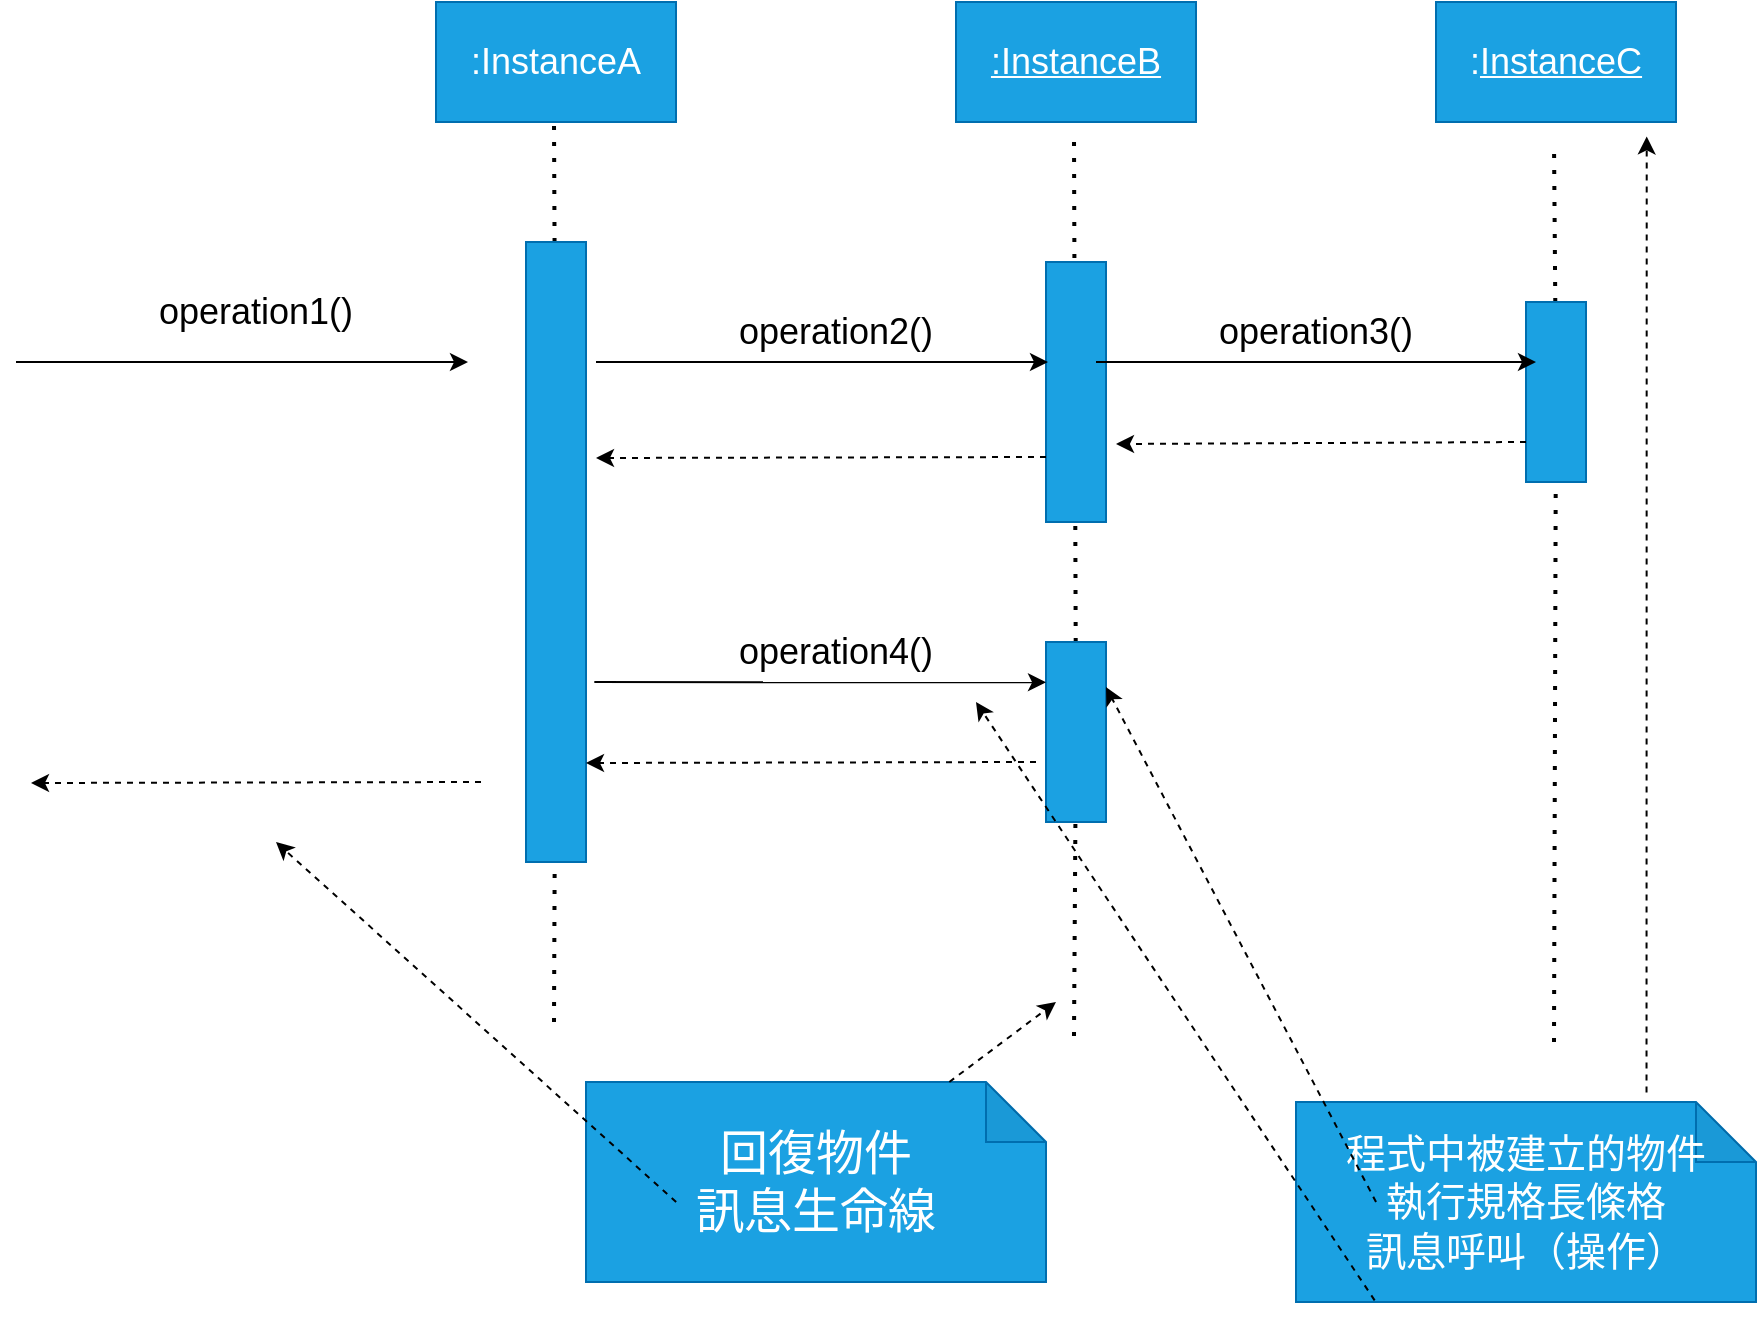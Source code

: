 <mxfile>
    <diagram id="W7xrt6OEyy4UiGxUC9ok" name="系統循序圖">
        <mxGraphModel dx="1103" dy="1163" grid="1" gridSize="10" guides="1" tooltips="1" connect="1" arrows="1" fold="1" page="1" pageScale="1" pageWidth="1654" pageHeight="2336" math="0" shadow="0">
            <root>
                <mxCell id="0"/>
                <mxCell id="1" parent="0"/>
                <mxCell id="2" value="&lt;font style=&quot;font-size: 18px;&quot;&gt;:InstanceA&lt;/font&gt;" style="rounded=0;whiteSpace=wrap;html=1;fillColor=#1ba1e2;fontColor=#ffffff;strokeColor=#006EAF;" vertex="1" parent="1">
                    <mxGeometry x="240" y="140" width="120" height="60" as="geometry"/>
                </mxCell>
                <mxCell id="3" value="&lt;font style=&quot;font-size: 18px;&quot;&gt;&lt;u&gt;:InstanceB&lt;/u&gt;&lt;/font&gt;" style="rounded=0;whiteSpace=wrap;html=1;fillColor=#1ba1e2;fontColor=#ffffff;strokeColor=#006EAF;" vertex="1" parent="1">
                    <mxGeometry x="500" y="140" width="120" height="60" as="geometry"/>
                </mxCell>
                <mxCell id="4" value="&lt;font style=&quot;font-size: 18px;&quot;&gt;:&lt;u&gt;InstanceC&lt;/u&gt;&lt;/font&gt;" style="rounded=0;whiteSpace=wrap;html=1;fillColor=#1ba1e2;fontColor=#ffffff;strokeColor=#006EAF;" vertex="1" parent="1">
                    <mxGeometry x="740" y="140" width="120" height="60" as="geometry"/>
                </mxCell>
                <mxCell id="5" value="" style="endArrow=none;dashed=1;html=1;dashPattern=1 3;strokeWidth=2;fontSize=18;startArrow=none;" edge="1" parent="1" source="8">
                    <mxGeometry width="50" height="50" relative="1" as="geometry">
                        <mxPoint x="299" y="650" as="sourcePoint"/>
                        <mxPoint x="299" y="200" as="targetPoint"/>
                    </mxGeometry>
                </mxCell>
                <mxCell id="6" value="" style="endArrow=none;dashed=1;html=1;dashPattern=1 3;strokeWidth=2;fontSize=18;startArrow=none;" edge="1" parent="1" source="14">
                    <mxGeometry width="50" height="50" relative="1" as="geometry">
                        <mxPoint x="559" y="657" as="sourcePoint"/>
                        <mxPoint x="559" y="207" as="targetPoint"/>
                    </mxGeometry>
                </mxCell>
                <mxCell id="7" value="" style="endArrow=none;dashed=1;html=1;dashPattern=1 3;strokeWidth=2;fontSize=18;startArrow=none;" edge="1" parent="1" source="26">
                    <mxGeometry width="50" height="50" relative="1" as="geometry">
                        <mxPoint x="799" y="660" as="sourcePoint"/>
                        <mxPoint x="799" y="210" as="targetPoint"/>
                    </mxGeometry>
                </mxCell>
                <mxCell id="9" value="" style="endArrow=none;dashed=1;html=1;dashPattern=1 3;strokeWidth=2;fontSize=18;" edge="1" parent="1" target="8">
                    <mxGeometry width="50" height="50" relative="1" as="geometry">
                        <mxPoint x="299" y="650" as="sourcePoint"/>
                        <mxPoint x="299" y="200" as="targetPoint"/>
                    </mxGeometry>
                </mxCell>
                <mxCell id="8" value="" style="rounded=0;whiteSpace=wrap;html=1;fontSize=18;fillColor=#1ba1e2;fontColor=#ffffff;strokeColor=#006EAF;" vertex="1" parent="1">
                    <mxGeometry x="285" y="260" width="30" height="310" as="geometry"/>
                </mxCell>
                <mxCell id="10" value="" style="rounded=0;whiteSpace=wrap;html=1;fontSize=18;fillColor=#1ba1e2;fontColor=#ffffff;strokeColor=#006EAF;" vertex="1" parent="1">
                    <mxGeometry x="545" y="270" width="30" height="130" as="geometry"/>
                </mxCell>
                <mxCell id="11" value="" style="endArrow=classic;html=1;fontSize=18;" edge="1" parent="1">
                    <mxGeometry width="50" height="50" relative="1" as="geometry">
                        <mxPoint x="320" y="320" as="sourcePoint"/>
                        <mxPoint x="546" y="320" as="targetPoint"/>
                    </mxGeometry>
                </mxCell>
                <mxCell id="12" value="operation2()" style="text;html=1;strokeColor=none;fillColor=none;align=center;verticalAlign=middle;whiteSpace=wrap;rounded=0;fontSize=18;" vertex="1" parent="1">
                    <mxGeometry x="410" y="290" width="60" height="30" as="geometry"/>
                </mxCell>
                <mxCell id="13" value="" style="endArrow=classic;html=1;fontSize=18;exitX=0;exitY=0.75;exitDx=0;exitDy=0;dashed=1;" edge="1" parent="1" source="10">
                    <mxGeometry width="50" height="50" relative="1" as="geometry">
                        <mxPoint x="420" y="400" as="sourcePoint"/>
                        <mxPoint x="320" y="368" as="targetPoint"/>
                    </mxGeometry>
                </mxCell>
                <mxCell id="15" value="" style="endArrow=none;dashed=1;html=1;dashPattern=1 3;strokeWidth=2;fontSize=18;" edge="1" parent="1" target="14">
                    <mxGeometry width="50" height="50" relative="1" as="geometry">
                        <mxPoint x="559" y="657" as="sourcePoint"/>
                        <mxPoint x="559" y="207" as="targetPoint"/>
                    </mxGeometry>
                </mxCell>
                <mxCell id="14" value="" style="rounded=0;whiteSpace=wrap;html=1;fontSize=18;fillColor=#1ba1e2;fontColor=#ffffff;strokeColor=#006EAF;" vertex="1" parent="1">
                    <mxGeometry x="545" y="460" width="30" height="90" as="geometry"/>
                </mxCell>
                <mxCell id="16" value="" style="endArrow=classic;html=1;fontSize=18;entryX=0.028;entryY=0.386;entryDx=0;entryDy=0;entryPerimeter=0;" edge="1" parent="1">
                    <mxGeometry width="50" height="50" relative="1" as="geometry">
                        <mxPoint x="319.16" y="480" as="sourcePoint"/>
                        <mxPoint x="545.0" y="480.18" as="targetPoint"/>
                    </mxGeometry>
                </mxCell>
                <mxCell id="17" value="" style="endArrow=classic;html=1;fontSize=18;exitX=0;exitY=0.75;exitDx=0;exitDy=0;dashed=1;" edge="1" parent="1">
                    <mxGeometry width="50" height="50" relative="1" as="geometry">
                        <mxPoint x="540" y="520" as="sourcePoint"/>
                        <mxPoint x="315" y="520.5" as="targetPoint"/>
                    </mxGeometry>
                </mxCell>
                <mxCell id="18" value="operation4()" style="text;html=1;strokeColor=none;fillColor=none;align=center;verticalAlign=middle;whiteSpace=wrap;rounded=0;fontSize=18;" vertex="1" parent="1">
                    <mxGeometry x="410" y="450" width="60" height="30" as="geometry"/>
                </mxCell>
                <mxCell id="19" value="" style="endArrow=classic;html=1;fontSize=18;" edge="1" parent="1">
                    <mxGeometry width="50" height="50" relative="1" as="geometry">
                        <mxPoint x="30" y="320" as="sourcePoint"/>
                        <mxPoint x="256" y="320" as="targetPoint"/>
                    </mxGeometry>
                </mxCell>
                <mxCell id="20" value="operation1()" style="text;html=1;strokeColor=none;fillColor=none;align=center;verticalAlign=middle;whiteSpace=wrap;rounded=0;fontSize=18;" vertex="1" parent="1">
                    <mxGeometry x="120" y="280" width="60" height="30" as="geometry"/>
                </mxCell>
                <mxCell id="22" value="" style="endArrow=classic;html=1;fontSize=18;exitX=0;exitY=0.75;exitDx=0;exitDy=0;dashed=1;" edge="1" parent="1">
                    <mxGeometry width="50" height="50" relative="1" as="geometry">
                        <mxPoint x="262.5" y="530" as="sourcePoint"/>
                        <mxPoint x="37.5" y="530.5" as="targetPoint"/>
                    </mxGeometry>
                </mxCell>
                <mxCell id="23" value="&lt;font style=&quot;font-size: 24px;&quot;&gt;回復物件&lt;br&gt;訊息生命線&lt;/font&gt;" style="shape=note;whiteSpace=wrap;html=1;backgroundOutline=1;darkOpacity=0.05;fontSize=18;fillColor=#1ba1e2;fontColor=#ffffff;strokeColor=#006EAF;" vertex="1" parent="1">
                    <mxGeometry x="315" y="680" width="230" height="100" as="geometry"/>
                </mxCell>
                <mxCell id="24" value="" style="endArrow=classic;html=1;fontSize=18;exitX=0.196;exitY=0.6;exitDx=0;exitDy=0;dashed=1;exitPerimeter=0;" edge="1" parent="1" source="23">
                    <mxGeometry width="50" height="50" relative="1" as="geometry">
                        <mxPoint x="272.5" y="540" as="sourcePoint"/>
                        <mxPoint x="160" y="560" as="targetPoint"/>
                    </mxGeometry>
                </mxCell>
                <mxCell id="25" value="" style="endArrow=classic;html=1;fontSize=18;dashed=1;" edge="1" parent="1" source="23">
                    <mxGeometry width="50" height="50" relative="1" as="geometry">
                        <mxPoint x="370.08" y="750" as="sourcePoint"/>
                        <mxPoint x="550" y="640" as="targetPoint"/>
                    </mxGeometry>
                </mxCell>
                <mxCell id="27" value="" style="endArrow=none;dashed=1;html=1;dashPattern=1 3;strokeWidth=2;fontSize=18;" edge="1" parent="1" target="26">
                    <mxGeometry width="50" height="50" relative="1" as="geometry">
                        <mxPoint x="799" y="660" as="sourcePoint"/>
                        <mxPoint x="799" y="210" as="targetPoint"/>
                    </mxGeometry>
                </mxCell>
                <mxCell id="26" value="" style="rounded=0;whiteSpace=wrap;html=1;fontSize=18;fillColor=#1ba1e2;fontColor=#ffffff;strokeColor=#006EAF;" vertex="1" parent="1">
                    <mxGeometry x="785" y="290" width="30" height="90" as="geometry"/>
                </mxCell>
                <mxCell id="28" value="" style="endArrow=classic;html=1;fontSize=18;" edge="1" parent="1">
                    <mxGeometry width="50" height="50" relative="1" as="geometry">
                        <mxPoint x="570" y="320" as="sourcePoint"/>
                        <mxPoint x="790" y="320" as="targetPoint"/>
                    </mxGeometry>
                </mxCell>
                <mxCell id="29" value="" style="endArrow=classic;html=1;fontSize=18;exitX=0;exitY=0.75;exitDx=0;exitDy=0;dashed=1;" edge="1" parent="1">
                    <mxGeometry width="50" height="50" relative="1" as="geometry">
                        <mxPoint x="785" y="360" as="sourcePoint"/>
                        <mxPoint x="580" y="361" as="targetPoint"/>
                    </mxGeometry>
                </mxCell>
                <mxCell id="30" value="operation3()" style="text;html=1;strokeColor=none;fillColor=none;align=center;verticalAlign=middle;whiteSpace=wrap;rounded=0;fontSize=18;" vertex="1" parent="1">
                    <mxGeometry x="650" y="290" width="60" height="30" as="geometry"/>
                </mxCell>
                <mxCell id="31" value="&lt;span style=&quot;font-size: 20px;&quot;&gt;程式中被建立的物件&lt;br&gt;執行規格長條格&lt;br&gt;訊息呼叫（操作）&lt;br&gt;&lt;/span&gt;" style="shape=note;whiteSpace=wrap;html=1;backgroundOutline=1;darkOpacity=0.05;fontSize=18;fillColor=#1ba1e2;fontColor=#ffffff;strokeColor=#006EAF;" vertex="1" parent="1">
                    <mxGeometry x="670" y="690" width="230" height="100" as="geometry"/>
                </mxCell>
                <mxCell id="32" value="" style="endArrow=classic;html=1;dashed=1;fontSize=20;entryX=0.878;entryY=1.12;entryDx=0;entryDy=0;entryPerimeter=0;exitX=0.762;exitY=-0.048;exitDx=0;exitDy=0;exitPerimeter=0;" edge="1" parent="1" source="31" target="4">
                    <mxGeometry width="50" height="50" relative="1" as="geometry">
                        <mxPoint x="640" y="600" as="sourcePoint"/>
                        <mxPoint x="690" y="550" as="targetPoint"/>
                    </mxGeometry>
                </mxCell>
                <mxCell id="33" value="" style="endArrow=classic;html=1;fontSize=18;dashed=1;entryX=1;entryY=0.25;entryDx=0;entryDy=0;exitX=0.174;exitY=0.5;exitDx=0;exitDy=0;exitPerimeter=0;" edge="1" parent="1" source="31" target="14">
                    <mxGeometry width="50" height="50" relative="1" as="geometry">
                        <mxPoint x="506.667" y="690" as="sourcePoint"/>
                        <mxPoint x="560" y="650" as="targetPoint"/>
                    </mxGeometry>
                </mxCell>
                <mxCell id="34" value="" style="endArrow=classic;html=1;fontSize=18;dashed=1;entryX=1;entryY=0.25;entryDx=0;entryDy=0;exitX=0.171;exitY=0.992;exitDx=0;exitDy=0;exitPerimeter=0;" edge="1" parent="1" source="31">
                    <mxGeometry width="50" height="50" relative="1" as="geometry">
                        <mxPoint x="645.02" y="747.5" as="sourcePoint"/>
                        <mxPoint x="510" y="490" as="targetPoint"/>
                    </mxGeometry>
                </mxCell>
            </root>
        </mxGraphModel>
    </diagram>
</mxfile>